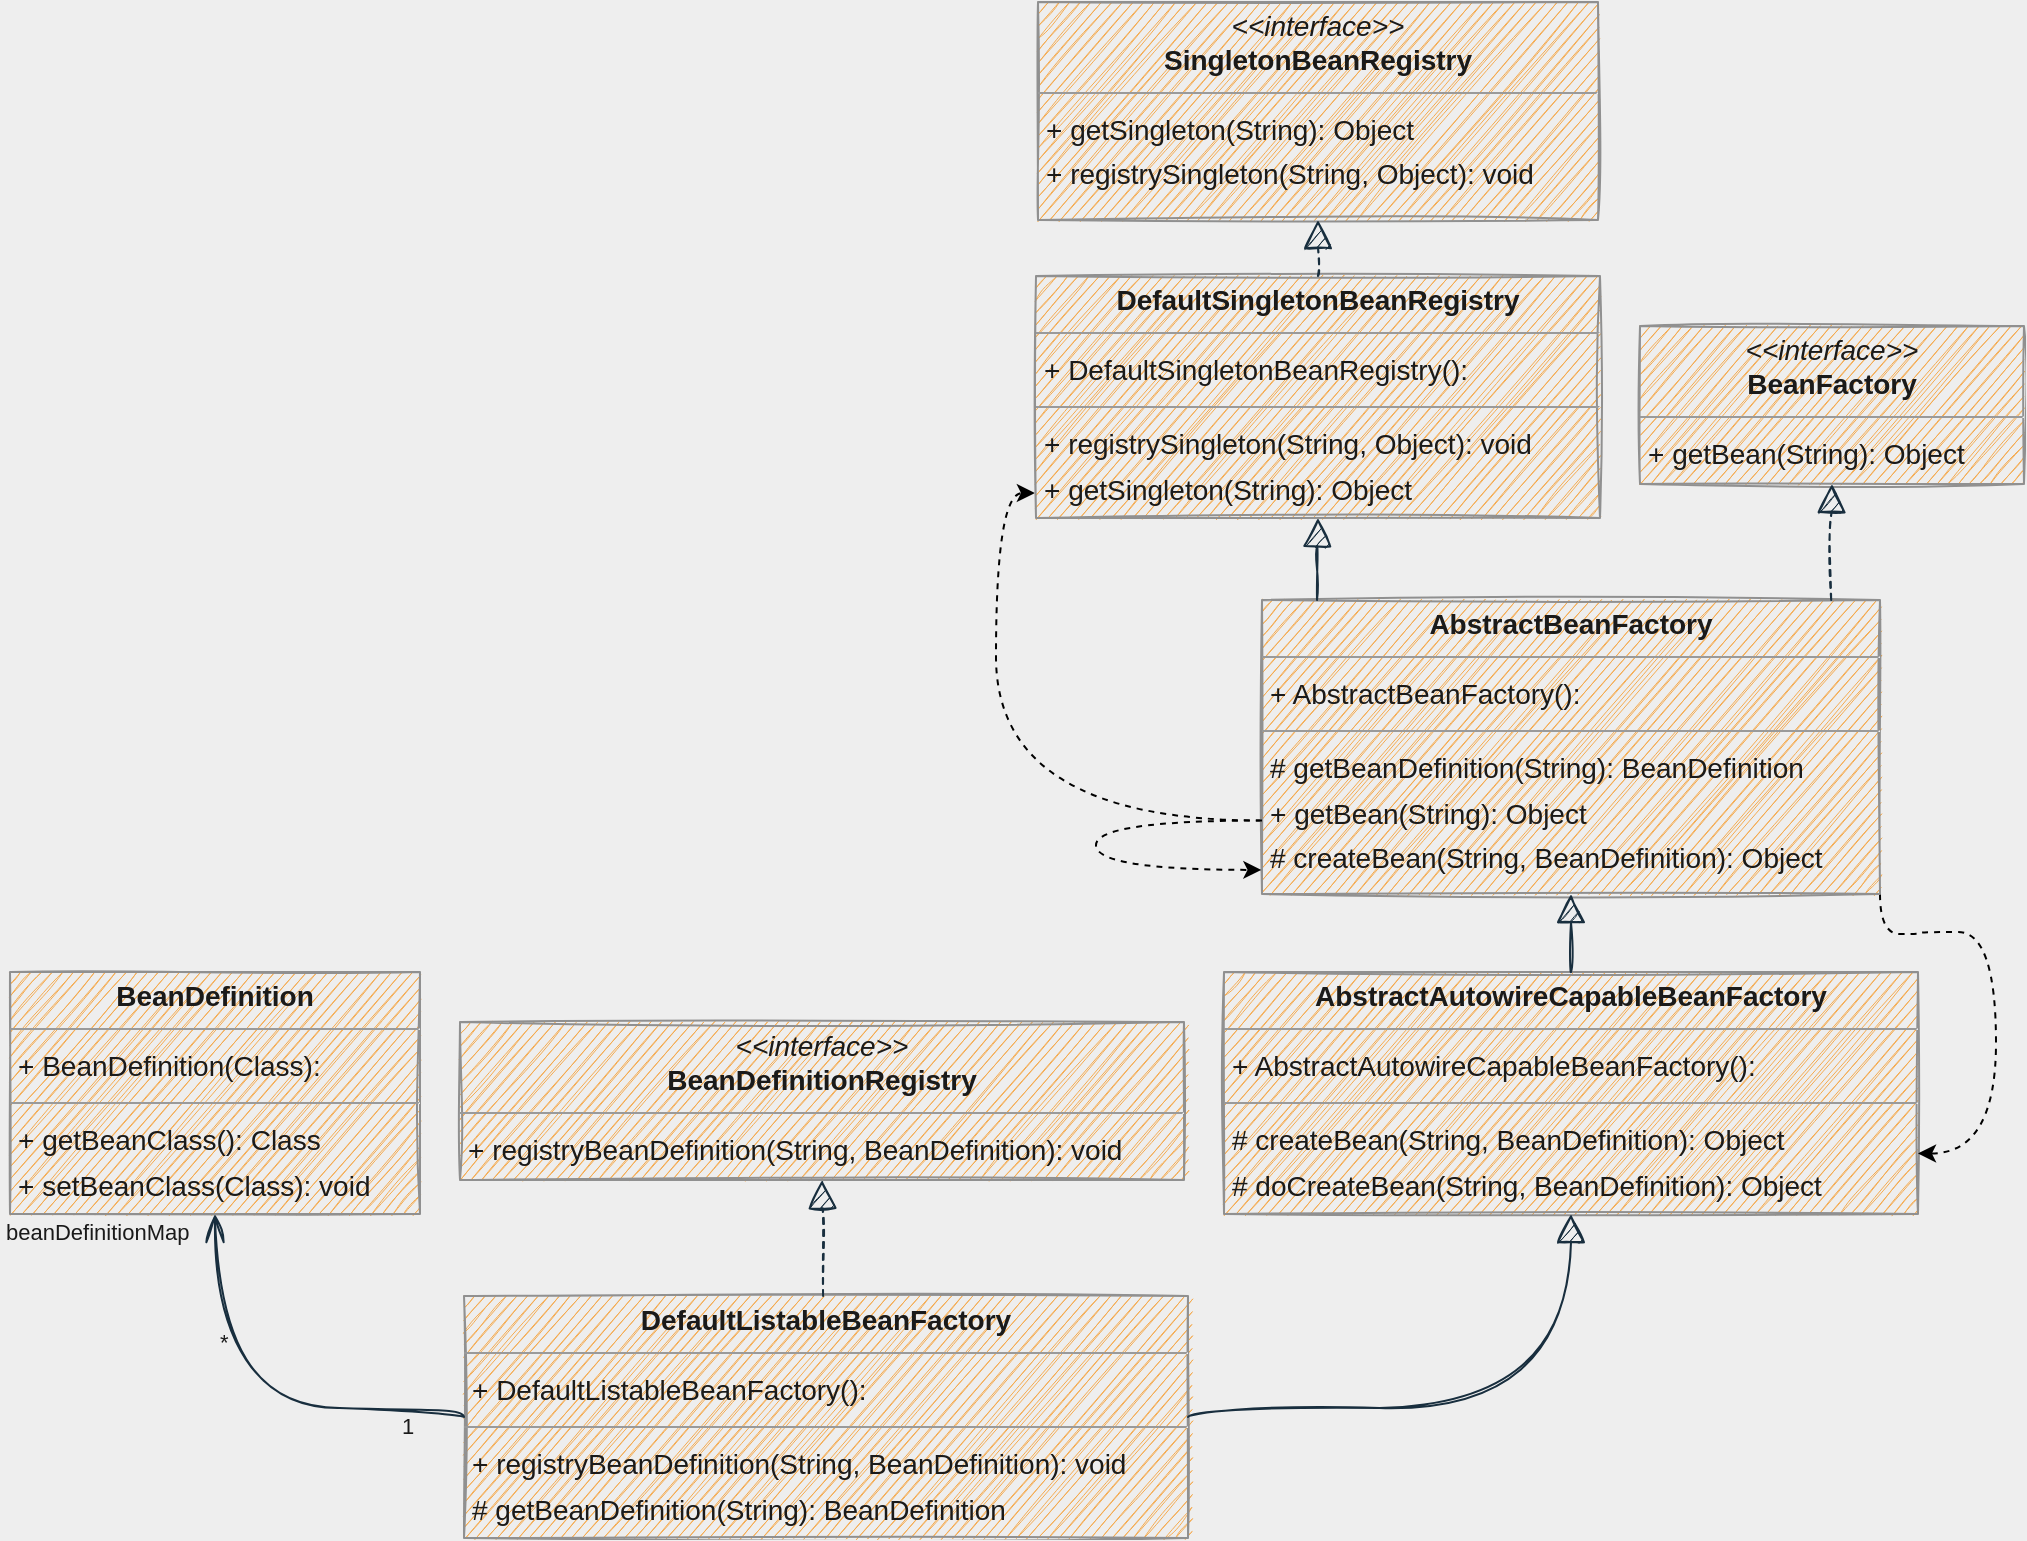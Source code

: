 <mxfile version="19.0.3" type="device"><diagram id="5EL-Cg-7K5i3DNQH02Hi" name="Page-1"><mxGraphModel dx="1318" dy="1121" grid="1" gridSize="10" guides="1" tooltips="1" connect="1" arrows="1" fold="1" page="0" pageScale="1" pageWidth="850" pageHeight="1100" background="#EEEEEE" math="0" shadow="0"><root><mxCell id="0"/><mxCell id="1" parent="0"/><mxCell id="node4" value="&lt;p style=&quot;margin:0px;margin-top:4px;text-align:center;&quot;&gt;&lt;b&gt;AbstractAutowireCapableBeanFactory&lt;/b&gt;&lt;/p&gt;&lt;hr size=&quot;1&quot;/&gt;&lt;p style=&quot;margin:0 0 0 4px;line-height:1.6;&quot;&gt;+ AbstractAutowireCapableBeanFactory(): &lt;/p&gt;&lt;hr size=&quot;1&quot;/&gt;&lt;p style=&quot;margin:0 0 0 4px;line-height:1.6;&quot;&gt;# createBean(String, BeanDefinition): Object&lt;br/&gt;# doCreateBean(String, BeanDefinition): Object&lt;/p&gt;" style="verticalAlign=top;align=left;overflow=fill;fontSize=14;fontFamily=Helvetica;html=1;shadow=0;comic=0;labelBackgroundColor=none;strokeWidth=1;sketch=1;fillColor=#F5AB50;strokeColor=#909090;fontColor=#1A1A1A;" parent="1" vertex="1"><mxGeometry x="434" y="471" width="347" height="121" as="geometry"/></mxCell><mxCell id="ZiFFNc8kX3Ln5gKsOLwL-1" style="edgeStyle=orthogonalEdgeStyle;rounded=0;orthogonalLoop=1;jettySize=auto;html=1;exitX=0;exitY=0.75;exitDx=0;exitDy=0;dashed=1;entryX=-0.002;entryY=0.897;entryDx=0;entryDy=0;entryPerimeter=0;curved=1;" edge="1" parent="1" source="node1" target="node7"><mxGeometry relative="1" as="geometry"><mxPoint x="270" y="310" as="targetPoint"/></mxGeometry></mxCell><mxCell id="ZiFFNc8kX3Ln5gKsOLwL-3" style="edgeStyle=orthogonalEdgeStyle;curved=1;rounded=0;orthogonalLoop=1;jettySize=auto;html=1;exitX=1;exitY=1;exitDx=0;exitDy=0;entryX=1;entryY=0.75;entryDx=0;entryDy=0;dashed=1;" edge="1" parent="1" source="node1" target="node4"><mxGeometry relative="1" as="geometry"><Array as="points"><mxPoint x="762" y="452"/><mxPoint x="782" y="452"/><mxPoint x="820" y="451"/><mxPoint x="820" y="562"/></Array></mxGeometry></mxCell><mxCell id="node1" value="&lt;p style=&quot;margin:0px;margin-top:4px;text-align:center;&quot;&gt;&lt;b&gt;AbstractBeanFactory&lt;/b&gt;&lt;/p&gt;&lt;hr size=&quot;1&quot;/&gt;&lt;p style=&quot;margin:0 0 0 4px;line-height:1.6;&quot;&gt;+ AbstractBeanFactory(): &lt;/p&gt;&lt;hr size=&quot;1&quot;/&gt;&lt;p style=&quot;margin:0 0 0 4px;line-height:1.6;&quot;&gt;# getBeanDefinition(String): BeanDefinition&lt;br/&gt;+ getBean(String): Object&lt;br/&gt;# createBean(String, BeanDefinition): Object&lt;/p&gt;" style="verticalAlign=top;align=left;overflow=fill;fontSize=14;fontFamily=Helvetica;html=1;shadow=0;comic=0;labelBackgroundColor=none;strokeWidth=1;sketch=1;fillColor=#F5AB50;strokeColor=#909090;fontColor=#1A1A1A;" parent="1" vertex="1"><mxGeometry x="453" y="285" width="309" height="147" as="geometry"/></mxCell><mxCell id="node2" value="&lt;p style=&quot;margin:0px;margin-top:4px;text-align:center;&quot;&gt;&lt;b&gt;BeanDefinition&lt;/b&gt;&lt;/p&gt;&lt;hr size=&quot;1&quot;/&gt;&lt;p style=&quot;margin:0 0 0 4px;line-height:1.6;&quot;&gt;+ BeanDefinition(Class): &lt;/p&gt;&lt;hr size=&quot;1&quot;/&gt;&lt;p style=&quot;margin:0 0 0 4px;line-height:1.6;&quot;&gt;+ getBeanClass(): Class&lt;br/&gt;+ setBeanClass(Class): void&lt;/p&gt;" style="verticalAlign=top;align=left;overflow=fill;fontSize=14;fontFamily=Helvetica;html=1;shadow=0;comic=0;labelBackgroundColor=none;strokeWidth=1;sketch=1;fillColor=#F5AB50;strokeColor=#909090;fontColor=#1A1A1A;" parent="1" vertex="1"><mxGeometry x="-173" y="471" width="205" height="121" as="geometry"/></mxCell><mxCell id="node3" value="&lt;p style=&quot;margin:0px;margin-top:4px;text-align:center;&quot;&gt;&lt;i&gt;&amp;lt;&amp;lt;interface&amp;gt;&amp;gt;&lt;/i&gt;&lt;br/&gt;&lt;b&gt;BeanDefinitionRegistry&lt;/b&gt;&lt;/p&gt;&lt;hr size=&quot;1&quot;/&gt;&lt;p style=&quot;margin:0 0 0 4px;line-height:1.6;&quot;&gt;+ registryBeanDefinition(String, BeanDefinition): void&lt;/p&gt;" style="verticalAlign=top;align=left;overflow=fill;fontSize=14;fontFamily=Helvetica;html=1;shadow=0;comic=0;labelBackgroundColor=none;strokeWidth=1;sketch=1;fillColor=#F5AB50;strokeColor=#909090;fontColor=#1A1A1A;" parent="1" vertex="1"><mxGeometry x="52" y="496" width="362" height="79" as="geometry"/></mxCell><mxCell id="node0" value="&lt;p style=&quot;margin:0px;margin-top:4px;text-align:center;&quot;&gt;&lt;i&gt;&amp;lt;&amp;lt;interface&amp;gt;&amp;gt;&lt;/i&gt;&lt;br/&gt;&lt;b&gt;BeanFactory&lt;/b&gt;&lt;/p&gt;&lt;hr size=&quot;1&quot;/&gt;&lt;p style=&quot;margin:0 0 0 4px;line-height:1.6;&quot;&gt;+ getBean(String): Object&lt;/p&gt;" style="verticalAlign=top;align=left;overflow=fill;fontSize=14;fontFamily=Helvetica;html=1;shadow=0;comic=0;labelBackgroundColor=none;strokeWidth=1;sketch=1;fillColor=#F5AB50;strokeColor=#909090;fontColor=#1A1A1A;" parent="1" vertex="1"><mxGeometry x="642" y="148" width="192" height="79" as="geometry"/></mxCell><mxCell id="node6" value="&lt;p style=&quot;margin:0px;margin-top:4px;text-align:center;&quot;&gt;&lt;b&gt;DefaultListableBeanFactory&lt;/b&gt;&lt;/p&gt;&lt;hr size=&quot;1&quot;/&gt;&lt;p style=&quot;margin:0 0 0 4px;line-height:1.6;&quot;&gt;+ DefaultListableBeanFactory(): &lt;/p&gt;&lt;hr size=&quot;1&quot;/&gt;&lt;p style=&quot;margin:0 0 0 4px;line-height:1.6;&quot;&gt;+ registryBeanDefinition(String, BeanDefinition): void&lt;br/&gt;# getBeanDefinition(String): BeanDefinition&lt;/p&gt;" style="verticalAlign=top;align=left;overflow=fill;fontSize=14;fontFamily=Helvetica;html=1;shadow=0;comic=0;labelBackgroundColor=none;strokeWidth=1;sketch=1;fillColor=#F5AB50;strokeColor=#909090;fontColor=#1A1A1A;" parent="1" vertex="1"><mxGeometry x="54" y="633" width="362" height="121" as="geometry"/></mxCell><mxCell id="node7" value="&lt;p style=&quot;margin:0px;margin-top:4px;text-align:center;&quot;&gt;&lt;b&gt;DefaultSingletonBeanRegistry&lt;/b&gt;&lt;/p&gt;&lt;hr size=&quot;1&quot;/&gt;&lt;p style=&quot;margin:0 0 0 4px;line-height:1.6;&quot;&gt;+ DefaultSingletonBeanRegistry(): &lt;/p&gt;&lt;hr size=&quot;1&quot;/&gt;&lt;p style=&quot;margin:0 0 0 4px;line-height:1.6;&quot;&gt;+ registrySingleton(String, Object): void&lt;br/&gt;+ getSingleton(String): Object&lt;/p&gt;" style="verticalAlign=top;align=left;overflow=fill;fontSize=14;fontFamily=Helvetica;html=1;shadow=0;comic=0;labelBackgroundColor=none;strokeWidth=1;sketch=1;fillColor=#F5AB50;strokeColor=#909090;fontColor=#1A1A1A;" parent="1" vertex="1"><mxGeometry x="340" y="123" width="282" height="121" as="geometry"/></mxCell><mxCell id="node5" value="&lt;p style=&quot;margin:0px;margin-top:4px;text-align:center;&quot;&gt;&lt;i&gt;&amp;lt;&amp;lt;interface&amp;gt;&amp;gt;&lt;/i&gt;&lt;br/&gt;&lt;b&gt;SingletonBeanRegistry&lt;/b&gt;&lt;/p&gt;&lt;hr size=&quot;1&quot;/&gt;&lt;p style=&quot;margin:0 0 0 4px;line-height:1.6;&quot;&gt;+ getSingleton(String): Object&lt;br/&gt;+ registrySingleton(String, Object): void&lt;/p&gt;" style="verticalAlign=top;align=left;overflow=fill;fontSize=14;fontFamily=Helvetica;html=1;shadow=0;comic=0;labelBackgroundColor=none;strokeWidth=1;sketch=1;fillColor=#F5AB50;strokeColor=#909090;fontColor=#1A1A1A;" parent="1" vertex="1"><mxGeometry x="341" y="-14" width="280" height="109" as="geometry"/></mxCell><mxCell id="edge4" value="" style="html=1;edgeStyle=orthogonalEdgeStyle;dashed=0;startArrow=none;endArrow=block;endSize=12;strokeColor=#182E3E;exitX=0.500;exitY=0.000;exitDx=0;exitDy=0;entryX=0.500;entryY=1.000;entryDx=0;entryDy=0;sketch=1;curved=1;labelBackgroundColor=#EEEEEE;fontColor=#1A1A1A;" parent="1" source="node4" target="node1" edge="1"><mxGeometry width="50" height="50" relative="1" as="geometry"><Array as="points"/></mxGeometry></mxCell><mxCell id="edge2" value="" style="html=1;edgeStyle=orthogonalEdgeStyle;dashed=1;startArrow=none;endArrow=block;endSize=12;strokeColor=#182E3E;exitX=0.921;exitY=0.000;exitDx=0;exitDy=0;entryX=0.500;entryY=1.001;entryDx=0;entryDy=0;sketch=1;curved=1;labelBackgroundColor=#EEEEEE;fontColor=#1A1A1A;" parent="1" source="node1" target="node0" edge="1"><mxGeometry width="50" height="50" relative="1" as="geometry"><Array as="points"/></mxGeometry></mxCell><mxCell id="edge3" value="" style="html=1;edgeStyle=orthogonalEdgeStyle;dashed=0;startArrow=none;endArrow=block;endSize=12;strokeColor=#182E3E;exitX=0.089;exitY=0.000;exitDx=0;exitDy=0;entryX=0.500;entryY=1.000;entryDx=0;entryDy=0;sketch=1;curved=1;labelBackgroundColor=#EEEEEE;fontColor=#1A1A1A;" parent="1" source="node1" target="node7" edge="1"><mxGeometry width="50" height="50" relative="1" as="geometry"><Array as="points"/></mxGeometry></mxCell><mxCell id="edge1" value="" style="html=1;edgeStyle=orthogonalEdgeStyle;dashed=0;startArrow=none;endArrow=block;endSize=12;strokeColor=#182E3E;exitX=1.000;exitY=0.500;exitDx=0;exitDy=0;entryX=0.500;entryY=1.000;entryDx=0;entryDy=0;sketch=1;curved=1;labelBackgroundColor=#EEEEEE;fontColor=#1A1A1A;" parent="1" source="node6" target="node4" edge="1"><mxGeometry width="50" height="50" relative="1" as="geometry"><Array as="points"><mxPoint x="608" y="689"/></Array></mxGeometry></mxCell><mxCell id="edge6" value="" style="html=1;edgeStyle=orthogonalEdgeStyle;dashed=0;startArrow=diamondThinstartSize=12;endArrow=openThin;endSize=12;strokeColor=#182E3E;exitX=0.000;exitY=0.500;exitDx=0;exitDy=0;entryX=0.500;entryY=1.000;entryDx=0;entryDy=0;sketch=1;curved=1;labelBackgroundColor=#EEEEEE;fontColor=#1A1A1A;" parent="1" source="node6" target="node2" edge="1"><mxGeometry width="50" height="50" relative="1" as="geometry"><Array as="points"><mxPoint x="-70" y="689"/></Array></mxGeometry></mxCell><mxCell id="label36" value="1" style="edgeLabel;resizable=0;html=1;align=left;verticalAlign=top;strokeColor=#909090;sketch=1;labelBackgroundColor=#EEEEEE;fontColor=#1A1A1A;" parent="edge6" vertex="1" connectable="0"><mxGeometry x="21" y="685" as="geometry"/></mxCell><mxCell id="label40" value="*" style="edgeLabel;resizable=0;html=1;align=left;verticalAlign=top;strokeColor=#909090;sketch=1;labelBackgroundColor=#EEEEEE;fontColor=#1A1A1A;" parent="edge6" vertex="1" connectable="0"><mxGeometry x="-70" y="643" as="geometry"/></mxCell><mxCell id="label41" value="beanDefinitionMap" style="edgeLabel;resizable=0;html=1;align=left;verticalAlign=top;strokeColor=#909090;sketch=1;labelBackgroundColor=#EEEEEE;fontColor=#1A1A1A;" parent="edge6" vertex="1" connectable="0"><mxGeometry x="-177" y="588" as="geometry"/></mxCell><mxCell id="edge5" value="" style="html=1;edgeStyle=orthogonalEdgeStyle;dashed=1;startArrow=none;endArrow=block;endSize=12;strokeColor=#182E3E;exitX=0.496;exitY=0.000;exitDx=0;exitDy=0;entryX=0.500;entryY=1.001;entryDx=0;entryDy=0;sketch=1;curved=1;labelBackgroundColor=#EEEEEE;fontColor=#1A1A1A;" parent="1" source="node6" target="node3" edge="1"><mxGeometry width="50" height="50" relative="1" as="geometry"><Array as="points"/></mxGeometry></mxCell><mxCell id="edge0" value="" style="html=1;edgeStyle=orthogonalEdgeStyle;dashed=1;startArrow=none;endArrow=block;endSize=12;strokeColor=#182E3E;exitX=0.500;exitY=0.000;exitDx=0;exitDy=0;entryX=0.500;entryY=1.001;entryDx=0;entryDy=0;sketch=1;curved=1;labelBackgroundColor=#EEEEEE;fontColor=#1A1A1A;" parent="1" source="node7" target="node5" edge="1"><mxGeometry width="50" height="50" relative="1" as="geometry"><Array as="points"/></mxGeometry></mxCell><mxCell id="ZiFFNc8kX3Ln5gKsOLwL-2" style="edgeStyle=orthogonalEdgeStyle;curved=1;rounded=0;orthogonalLoop=1;jettySize=auto;html=1;exitX=0;exitY=0.75;exitDx=0;exitDy=0;entryX=-0.001;entryY=0.918;entryDx=0;entryDy=0;entryPerimeter=0;dashed=1;" edge="1" parent="1" source="node1" target="node1"><mxGeometry relative="1" as="geometry"><Array as="points"><mxPoint x="370" y="396"/><mxPoint x="370" y="420"/></Array></mxGeometry></mxCell></root></mxGraphModel></diagram></mxfile>